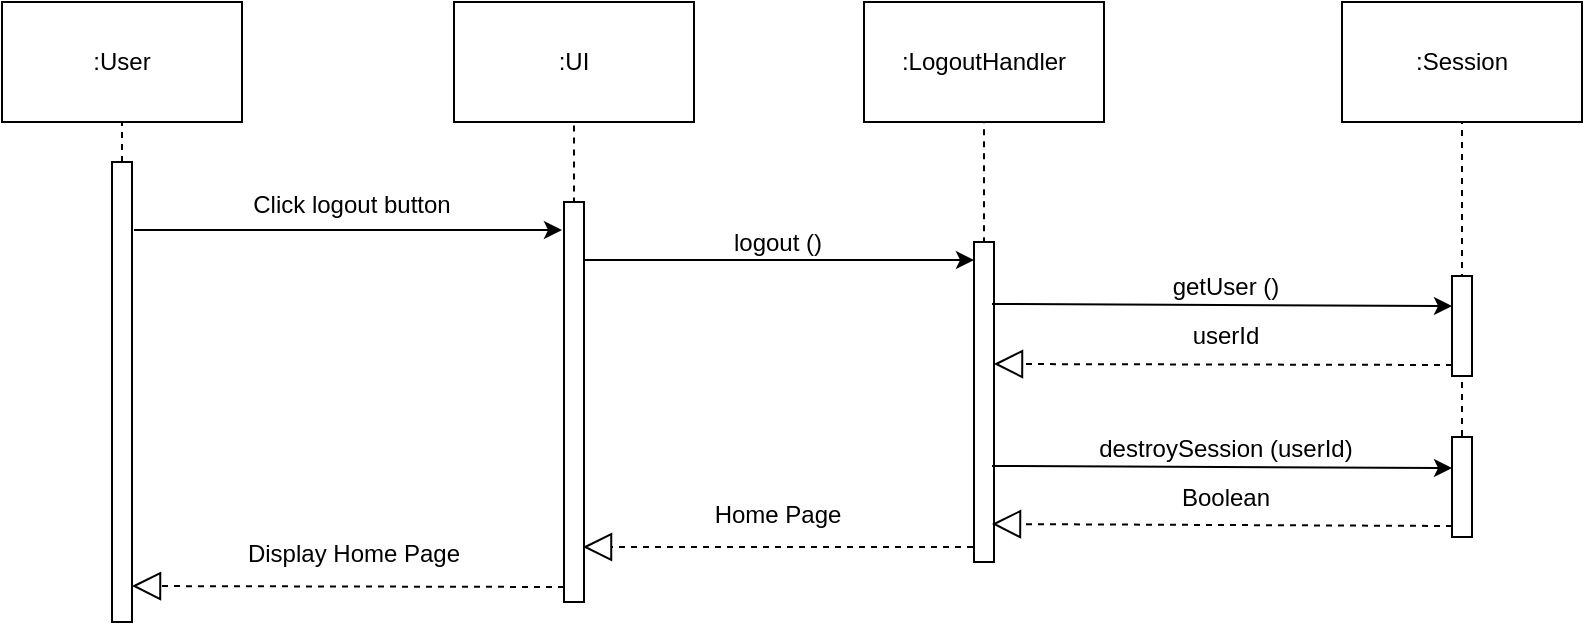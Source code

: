 <mxfile version="10.6.9" type="google"><diagram id="sAM18QPAIqtBfCgLeqQM" name="Page-1"><mxGraphModel dx="840" dy="452" grid="1" gridSize="10" guides="1" tooltips="1" connect="1" arrows="1" fold="1" page="1" pageScale="1" pageWidth="850" pageHeight="1100" math="0" shadow="0"><root><mxCell id="0"/><mxCell id="1" parent="0"/><mxCell id="zkSbNx2Zyl-tvFvvyhDO-1" value="" style="endArrow=none;dashed=1;html=1;entryX=0.5;entryY=1;entryDx=0;entryDy=0;" parent="1" target="zkSbNx2Zyl-tvFvvyhDO-2" edge="1"><mxGeometry width="50" height="50" relative="1" as="geometry"><mxPoint x="260" y="190" as="sourcePoint"/><mxPoint x="259.5" y="160" as="targetPoint"/></mxGeometry></mxCell><mxCell id="zkSbNx2Zyl-tvFvvyhDO-2" value=":User" style="rounded=0;whiteSpace=wrap;html=1;" parent="1" vertex="1"><mxGeometry x="200" y="110" width="120" height="60" as="geometry"/></mxCell><mxCell id="zkSbNx2Zyl-tvFvvyhDO-3" value="" style="html=1;points=[];perimeter=orthogonalPerimeter;" parent="1" vertex="1"><mxGeometry x="255" y="190" width="10" height="230" as="geometry"/></mxCell><mxCell id="zkSbNx2Zyl-tvFvvyhDO-4" value=":UI&lt;br&gt;" style="rounded=0;whiteSpace=wrap;html=1;" parent="1" vertex="1"><mxGeometry x="426" y="110" width="120" height="60" as="geometry"/></mxCell><mxCell id="zkSbNx2Zyl-tvFvvyhDO-5" value="Display Home Page&#10;" style="text;align=center;fontStyle=0;verticalAlign=middle;spacingLeft=3;spacingRight=3;strokeColor=none;rotatable=0;points=[[0,0.5],[1,0.5]];portConstraint=eastwest;fontSize=12;" parent="1" vertex="1"><mxGeometry x="336" y="387" width="80" height="10" as="geometry"/></mxCell><mxCell id="zkSbNx2Zyl-tvFvvyhDO-6" value="" style="endArrow=none;dashed=1;html=1;entryX=0.5;entryY=1;entryDx=0;entryDy=0;exitX=0.5;exitY=0.004;exitDx=0;exitDy=0;exitPerimeter=0;" parent="1" source="zkSbNx2Zyl-tvFvvyhDO-7" target="zkSbNx2Zyl-tvFvvyhDO-4" edge="1"><mxGeometry width="50" height="50" relative="1" as="geometry"><mxPoint x="486" y="200" as="sourcePoint"/><mxPoint x="486" y="200" as="targetPoint"/></mxGeometry></mxCell><mxCell id="zkSbNx2Zyl-tvFvvyhDO-7" value="" style="html=1;points=[];perimeter=orthogonalPerimeter;" parent="1" vertex="1"><mxGeometry x="481" y="210" width="10" height="200" as="geometry"/></mxCell><mxCell id="zkSbNx2Zyl-tvFvvyhDO-8" value="" style="endArrow=block;dashed=1;endFill=0;endSize=12;html=1;" parent="1" edge="1"><mxGeometry width="160" relative="1" as="geometry"><mxPoint x="481" y="402.5" as="sourcePoint"/><mxPoint x="265" y="402" as="targetPoint"/></mxGeometry></mxCell><mxCell id="zkSbNx2Zyl-tvFvvyhDO-9" value="" style="endArrow=classic;html=1;fontSize=12;exitX=1.1;exitY=0.12;exitDx=0;exitDy=0;exitPerimeter=0;" parent="1" edge="1"><mxGeometry width="50" height="50" relative="1" as="geometry"><mxPoint x="266" y="224" as="sourcePoint"/><mxPoint x="480" y="224" as="targetPoint"/></mxGeometry></mxCell><mxCell id="zkSbNx2Zyl-tvFvvyhDO-10" value="Click logout button" style="text;align=center;fontStyle=0;verticalAlign=middle;spacingLeft=3;spacingRight=3;strokeColor=none;rotatable=0;points=[[0,0.5],[1,0.5]];portConstraint=eastwest;fontSize=12;" parent="1" vertex="1"><mxGeometry x="335" y="210" width="80" as="geometry"/></mxCell><mxCell id="zkSbNx2Zyl-tvFvvyhDO-12" value=":&lt;span&gt;LogoutHandler&lt;/span&gt;&lt;br&gt;" style="rounded=0;whiteSpace=wrap;html=1;" parent="1" vertex="1"><mxGeometry x="631" y="110" width="120" height="60" as="geometry"/></mxCell><mxCell id="zkSbNx2Zyl-tvFvvyhDO-13" value="" style="endArrow=none;dashed=1;html=1;entryX=0.5;entryY=1;entryDx=0;entryDy=0;exitX=0.5;exitY=0.004;exitDx=0;exitDy=0;exitPerimeter=0;" parent="1" source="zkSbNx2Zyl-tvFvvyhDO-14" target="zkSbNx2Zyl-tvFvvyhDO-12" edge="1"><mxGeometry width="50" height="50" relative="1" as="geometry"><mxPoint x="691" y="200" as="sourcePoint"/><mxPoint x="691" y="200" as="targetPoint"/></mxGeometry></mxCell><mxCell id="zkSbNx2Zyl-tvFvvyhDO-14" value="" style="html=1;points=[];perimeter=orthogonalPerimeter;" parent="1" vertex="1"><mxGeometry x="686" y="230" width="10" height="160" as="geometry"/></mxCell><mxCell id="zkSbNx2Zyl-tvFvvyhDO-15" value="" style="endArrow=classic;html=1;fontSize=12;exitX=1.1;exitY=0.12;exitDx=0;exitDy=0;exitPerimeter=0;" parent="1" edge="1"><mxGeometry width="50" height="50" relative="1" as="geometry"><mxPoint x="491" y="239" as="sourcePoint"/><mxPoint x="686.0" y="239" as="targetPoint"/></mxGeometry></mxCell><mxCell id="zkSbNx2Zyl-tvFvvyhDO-16" value="logout ()" style="text;align=center;fontStyle=0;verticalAlign=middle;spacingLeft=3;spacingRight=3;strokeColor=none;rotatable=0;points=[[0,0.5],[1,0.5]];portConstraint=eastwest;fontSize=12;" parent="1" vertex="1"><mxGeometry x="548" y="229" width="80" as="geometry"/></mxCell><mxCell id="zkSbNx2Zyl-tvFvvyhDO-17" value=":Session&lt;br&gt;" style="rounded=0;whiteSpace=wrap;html=1;" parent="1" vertex="1"><mxGeometry x="870" y="110" width="120" height="60" as="geometry"/></mxCell><mxCell id="zkSbNx2Zyl-tvFvvyhDO-18" value="" style="endArrow=none;dashed=1;html=1;entryX=0.5;entryY=1;entryDx=0;entryDy=0;" parent="1" target="zkSbNx2Zyl-tvFvvyhDO-17" edge="1"><mxGeometry width="50" height="50" relative="1" as="geometry"><mxPoint x="930" y="327" as="sourcePoint"/><mxPoint x="930" y="197" as="targetPoint"/></mxGeometry></mxCell><mxCell id="zkSbNx2Zyl-tvFvvyhDO-19" value="" style="html=1;points=[];perimeter=orthogonalPerimeter;" parent="1" vertex="1"><mxGeometry x="925" y="247" width="10" height="50" as="geometry"/></mxCell><mxCell id="zkSbNx2Zyl-tvFvvyhDO-20" value="" style="endArrow=classic;html=1;fontSize=12;exitX=1.1;exitY=0.12;exitDx=0;exitDy=0;exitPerimeter=0;" parent="1" edge="1"><mxGeometry width="50" height="50" relative="1" as="geometry"><mxPoint x="695" y="342" as="sourcePoint"/><mxPoint x="925" y="343" as="targetPoint"/></mxGeometry></mxCell><mxCell id="zkSbNx2Zyl-tvFvvyhDO-21" value="destroySession (userId)" style="text;align=center;fontStyle=0;verticalAlign=middle;spacingLeft=3;spacingRight=3;strokeColor=none;rotatable=0;points=[[0,0.5],[1,0.5]];portConstraint=eastwest;fontSize=12;" parent="1" vertex="1"><mxGeometry x="772" y="332" width="80" as="geometry"/></mxCell><mxCell id="zkSbNx2Zyl-tvFvvyhDO-22" value="" style="endArrow=block;dashed=1;endFill=0;endSize=12;html=1;" parent="1" edge="1"><mxGeometry width="160" relative="1" as="geometry"><mxPoint x="925" y="372" as="sourcePoint"/><mxPoint x="695" y="371" as="targetPoint"/></mxGeometry></mxCell><mxCell id="zkSbNx2Zyl-tvFvvyhDO-23" value="Boolean" style="text;html=1;strokeColor=none;fillColor=none;align=center;verticalAlign=middle;whiteSpace=wrap;rounded=0;" parent="1" vertex="1"><mxGeometry x="792" y="347.5" width="40" height="20" as="geometry"/></mxCell><mxCell id="zkSbNx2Zyl-tvFvvyhDO-24" value="Home Page&#10;" style="text;align=center;fontStyle=0;verticalAlign=middle;spacingLeft=3;spacingRight=3;strokeColor=none;rotatable=0;points=[[0,0.5],[1,0.5]];portConstraint=eastwest;fontSize=12;" parent="1" vertex="1"><mxGeometry x="548" y="367.5" width="80" height="10" as="geometry"/></mxCell><mxCell id="zkSbNx2Zyl-tvFvvyhDO-25" value="" style="endArrow=block;dashed=1;endFill=0;endSize=12;html=1;" parent="1" edge="1"><mxGeometry width="160" relative="1" as="geometry"><mxPoint x="685.5" y="382.5" as="sourcePoint"/><mxPoint x="490.5" y="382.5" as="targetPoint"/></mxGeometry></mxCell><mxCell id="zkSbNx2Zyl-tvFvvyhDO-29" value="" style="endArrow=classic;html=1;fontSize=12;exitX=1.1;exitY=0.12;exitDx=0;exitDy=0;exitPerimeter=0;" parent="1" edge="1"><mxGeometry width="50" height="50" relative="1" as="geometry"><mxPoint x="695" y="261" as="sourcePoint"/><mxPoint x="925" y="262" as="targetPoint"/></mxGeometry></mxCell><mxCell id="zkSbNx2Zyl-tvFvvyhDO-30" value="getUser ()" style="text;align=center;fontStyle=0;verticalAlign=middle;spacingLeft=3;spacingRight=3;strokeColor=none;rotatable=0;points=[[0,0.5],[1,0.5]];portConstraint=eastwest;fontSize=12;" parent="1" vertex="1"><mxGeometry x="772" y="251" width="80" as="geometry"/></mxCell><mxCell id="zkSbNx2Zyl-tvFvvyhDO-31" value="" style="endArrow=block;dashed=1;endFill=0;endSize=12;html=1;" parent="1" edge="1"><mxGeometry width="160" relative="1" as="geometry"><mxPoint x="925" y="291.5" as="sourcePoint"/><mxPoint x="696" y="291" as="targetPoint"/></mxGeometry></mxCell><mxCell id="zkSbNx2Zyl-tvFvvyhDO-32" value="userId" style="text;html=1;strokeColor=none;fillColor=none;align=center;verticalAlign=middle;whiteSpace=wrap;rounded=0;" parent="1" vertex="1"><mxGeometry x="792" y="266.5" width="40" height="20" as="geometry"/></mxCell><mxCell id="zkSbNx2Zyl-tvFvvyhDO-33" value="" style="html=1;points=[];perimeter=orthogonalPerimeter;" parent="1" vertex="1"><mxGeometry x="925" y="327.5" width="10" height="50" as="geometry"/></mxCell></root></mxGraphModel></diagram></mxfile>